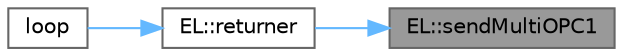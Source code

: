 digraph "EL::sendMultiOPC1"
{
 // LATEX_PDF_SIZE
  bgcolor="transparent";
  edge [fontname=Helvetica,fontsize=10,labelfontname=Helvetica,labelfontsize=10];
  node [fontname=Helvetica,fontsize=10,shape=box,height=0.2,width=0.4];
  rankdir="RL";
  Node1 [label="EL::sendMultiOPC1",height=0.2,width=0.4,color="gray40", fillcolor="grey60", style="filled", fontcolor="black",tooltip=" "];
  Node1 -> Node2 [dir="back",color="steelblue1",style="solid"];
  Node2 [label="EL::returner",height=0.2,width=0.4,color="grey40", fillcolor="white", style="filled",URL="$class_e_l.html#a54d6de75eb5743e2d80dbe81c93993ed",tooltip=" "];
  Node2 -> Node3 [dir="back",color="steelblue1",style="solid"];
  Node3 [label="loop",height=0.2,width=0.4,color="grey40", fillcolor="white", style="filled",URL="$main_8cpp.html#afe461d27b9c48d5921c00d521181f12f",tooltip=" "];
}
